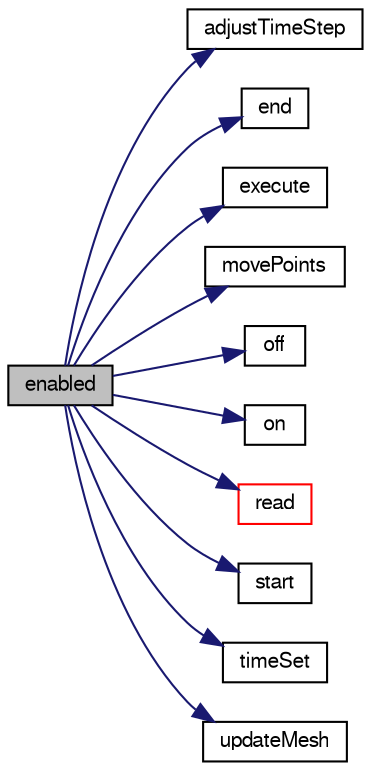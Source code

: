 digraph "enabled"
{
  bgcolor="transparent";
  edge [fontname="FreeSans",fontsize="10",labelfontname="FreeSans",labelfontsize="10"];
  node [fontname="FreeSans",fontsize="10",shape=record];
  rankdir="LR";
  Node6 [label="enabled",height=0.2,width=0.4,color="black", fillcolor="grey75", style="filled", fontcolor="black"];
  Node6 -> Node7 [color="midnightblue",fontsize="10",style="solid",fontname="FreeSans"];
  Node7 [label="adjustTimeStep",height=0.2,width=0.4,color="black",URL="$a28914.html#a8a88aad980720a56ff0ff3254f885bf9",tooltip="Called at the end of Time::adjustDeltaT() if adjustTime is true. "];
  Node6 -> Node8 [color="midnightblue",fontsize="10",style="solid",fontname="FreeSans"];
  Node8 [label="end",height=0.2,width=0.4,color="black",URL="$a28914.html#af545ab12986d2fe462f1013c3bafb5f3",tooltip="Called when Time::run() determines that the time-loop exits. "];
  Node6 -> Node9 [color="midnightblue",fontsize="10",style="solid",fontname="FreeSans"];
  Node9 [label="execute",height=0.2,width=0.4,color="black",URL="$a28914.html#a134fe72050d78b4d132056902ae60f65",tooltip="Called at each ++ or += of the time-loop. "];
  Node6 -> Node10 [color="midnightblue",fontsize="10",style="solid",fontname="FreeSans"];
  Node10 [label="movePoints",height=0.2,width=0.4,color="black",URL="$a28914.html#a66fa500d6452898eb1bb9342e534f6aa",tooltip="Update for changes of mesh. "];
  Node6 -> Node11 [color="midnightblue",fontsize="10",style="solid",fontname="FreeSans"];
  Node11 [label="off",height=0.2,width=0.4,color="black",URL="$a28914.html#a2f241b422ebdbd7a570178ceaebdd2fa",tooltip="Switch the function object off. "];
  Node6 -> Node12 [color="midnightblue",fontsize="10",style="solid",fontname="FreeSans"];
  Node12 [label="on",height=0.2,width=0.4,color="black",URL="$a28914.html#af5a2f93105e0a24634af5793d2c5c5b8",tooltip="Switch the function object on. "];
  Node6 -> Node13 [color="midnightblue",fontsize="10",style="solid",fontname="FreeSans"];
  Node13 [label="read",height=0.2,width=0.4,color="red",URL="$a28914.html#afac0600fef97b05534a595ce00b272ed",tooltip="Read and set the function object if its data have changed. "];
  Node6 -> Node87 [color="midnightblue",fontsize="10",style="solid",fontname="FreeSans"];
  Node87 [label="start",height=0.2,width=0.4,color="black",URL="$a28914.html#aad5997aaaa2d622f0ca57f8b24a51a7b",tooltip="Called at the start of the time-loop. "];
  Node6 -> Node88 [color="midnightblue",fontsize="10",style="solid",fontname="FreeSans"];
  Node88 [label="timeSet",height=0.2,width=0.4,color="black",URL="$a28914.html#ad684acd61b0868602bf3e52d09960a64",tooltip="Called when time was set at the end of the Time::operator++. "];
  Node6 -> Node89 [color="midnightblue",fontsize="10",style="solid",fontname="FreeSans"];
  Node89 [label="updateMesh",height=0.2,width=0.4,color="black",URL="$a28914.html#a9c8cde0b192708d622d874f8cc2df66d",tooltip="Update for changes of mesh. "];
}
